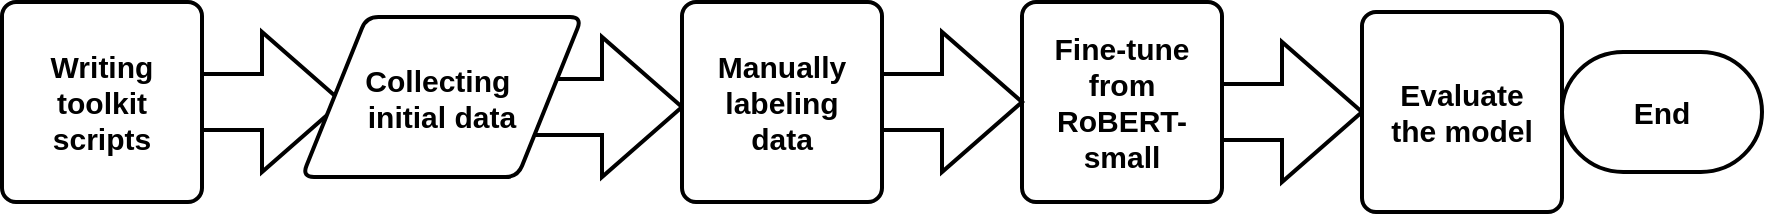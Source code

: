 <mxfile version="26.0.7">
  <diagram name="Page-1" id="LI6C_ffdKO2tYnCpabyK">
    <mxGraphModel dx="989" dy="542" grid="1" gridSize="10" guides="1" tooltips="1" connect="1" arrows="1" fold="1" page="1" pageScale="1" pageWidth="850" pageHeight="1100" math="0" shadow="0">
      <root>
        <mxCell id="0" />
        <mxCell id="1" parent="0" />
        <mxCell id="o-R4HfdIsCgZwP89W37w-1" value="Writing toolkit scripts" style="rounded=1;whiteSpace=wrap;html=1;absoluteArcSize=1;arcSize=14;strokeWidth=2;fontStyle=1;fontSize=15;" vertex="1" parent="1">
          <mxGeometry x="150" y="300" width="100" height="100" as="geometry" />
        </mxCell>
        <mxCell id="o-R4HfdIsCgZwP89W37w-2" value="" style="verticalLabelPosition=bottom;verticalAlign=top;html=1;strokeWidth=2;shape=mxgraph.arrows2.arrow;dy=0.6;dx=40;notch=0;fontStyle=1;fontSize=15;" vertex="1" parent="1">
          <mxGeometry x="250" y="315" width="70" height="70" as="geometry" />
        </mxCell>
        <mxCell id="o-R4HfdIsCgZwP89W37w-3" value="Fine-tune&lt;div&gt;from&lt;/div&gt;&lt;div&gt;RoBERT-small&lt;/div&gt;" style="rounded=1;whiteSpace=wrap;html=1;absoluteArcSize=1;arcSize=14;strokeWidth=2;fontStyle=1;fontSize=15;" vertex="1" parent="1">
          <mxGeometry x="660" y="300" width="100" height="100" as="geometry" />
        </mxCell>
        <mxCell id="o-R4HfdIsCgZwP89W37w-4" value="" style="verticalLabelPosition=bottom;verticalAlign=top;html=1;strokeWidth=2;shape=mxgraph.arrows2.arrow;dy=0.6;dx=40;notch=0;fontStyle=1;fontSize=15;" vertex="1" parent="1">
          <mxGeometry x="410" y="317.5" width="80" height="70" as="geometry" />
        </mxCell>
        <mxCell id="o-R4HfdIsCgZwP89W37w-5" value="Collecting&amp;nbsp;&lt;div&gt;initial data&lt;/div&gt;" style="shape=parallelogram;html=1;strokeWidth=2;perimeter=parallelogramPerimeter;whiteSpace=wrap;rounded=1;arcSize=12;size=0.23;fontStyle=1;fontSize=15;" vertex="1" parent="1">
          <mxGeometry x="300" y="307.5" width="140" height="80" as="geometry" />
        </mxCell>
        <mxCell id="o-R4HfdIsCgZwP89W37w-6" value="" style="verticalLabelPosition=bottom;verticalAlign=top;html=1;strokeWidth=2;shape=mxgraph.arrows2.arrow;dy=0.6;dx=40;notch=0;fontStyle=1;fontSize=15;" vertex="1" parent="1">
          <mxGeometry x="760" y="320" width="70" height="70" as="geometry" />
        </mxCell>
        <mxCell id="o-R4HfdIsCgZwP89W37w-7" value="Evaluate&lt;div&gt;the model&lt;/div&gt;" style="rounded=1;whiteSpace=wrap;html=1;absoluteArcSize=1;arcSize=14;strokeWidth=2;fontStyle=1;fontSize=15;" vertex="1" parent="1">
          <mxGeometry x="830" y="305" width="100" height="100" as="geometry" />
        </mxCell>
        <mxCell id="o-R4HfdIsCgZwP89W37w-8" value="End" style="strokeWidth=2;html=1;shape=mxgraph.flowchart.terminator;whiteSpace=wrap;fontStyle=1;fontSize=15;" vertex="1" parent="1">
          <mxGeometry x="930" y="325" width="100" height="60" as="geometry" />
        </mxCell>
        <mxCell id="o-R4HfdIsCgZwP89W37w-9" value="&lt;font style=&quot;font-size: 15px;&quot;&gt;&lt;b&gt;Manually&lt;/b&gt;&lt;/font&gt;&lt;div&gt;&lt;font style=&quot;font-size: 15px;&quot;&gt;&lt;b&gt;labeling&lt;/b&gt;&lt;/font&gt;&lt;/div&gt;&lt;div&gt;&lt;font style=&quot;font-size: 15px;&quot;&gt;&lt;b&gt;data&lt;/b&gt;&lt;/font&gt;&lt;/div&gt;" style="rounded=1;whiteSpace=wrap;html=1;absoluteArcSize=1;arcSize=14;strokeWidth=2;" vertex="1" parent="1">
          <mxGeometry x="490" y="300" width="100" height="100" as="geometry" />
        </mxCell>
        <mxCell id="o-R4HfdIsCgZwP89W37w-10" value="" style="verticalLabelPosition=bottom;verticalAlign=top;html=1;strokeWidth=2;shape=mxgraph.arrows2.arrow;dy=0.6;dx=40;notch=0;" vertex="1" parent="1">
          <mxGeometry x="590" y="315" width="70" height="70" as="geometry" />
        </mxCell>
      </root>
    </mxGraphModel>
  </diagram>
</mxfile>

